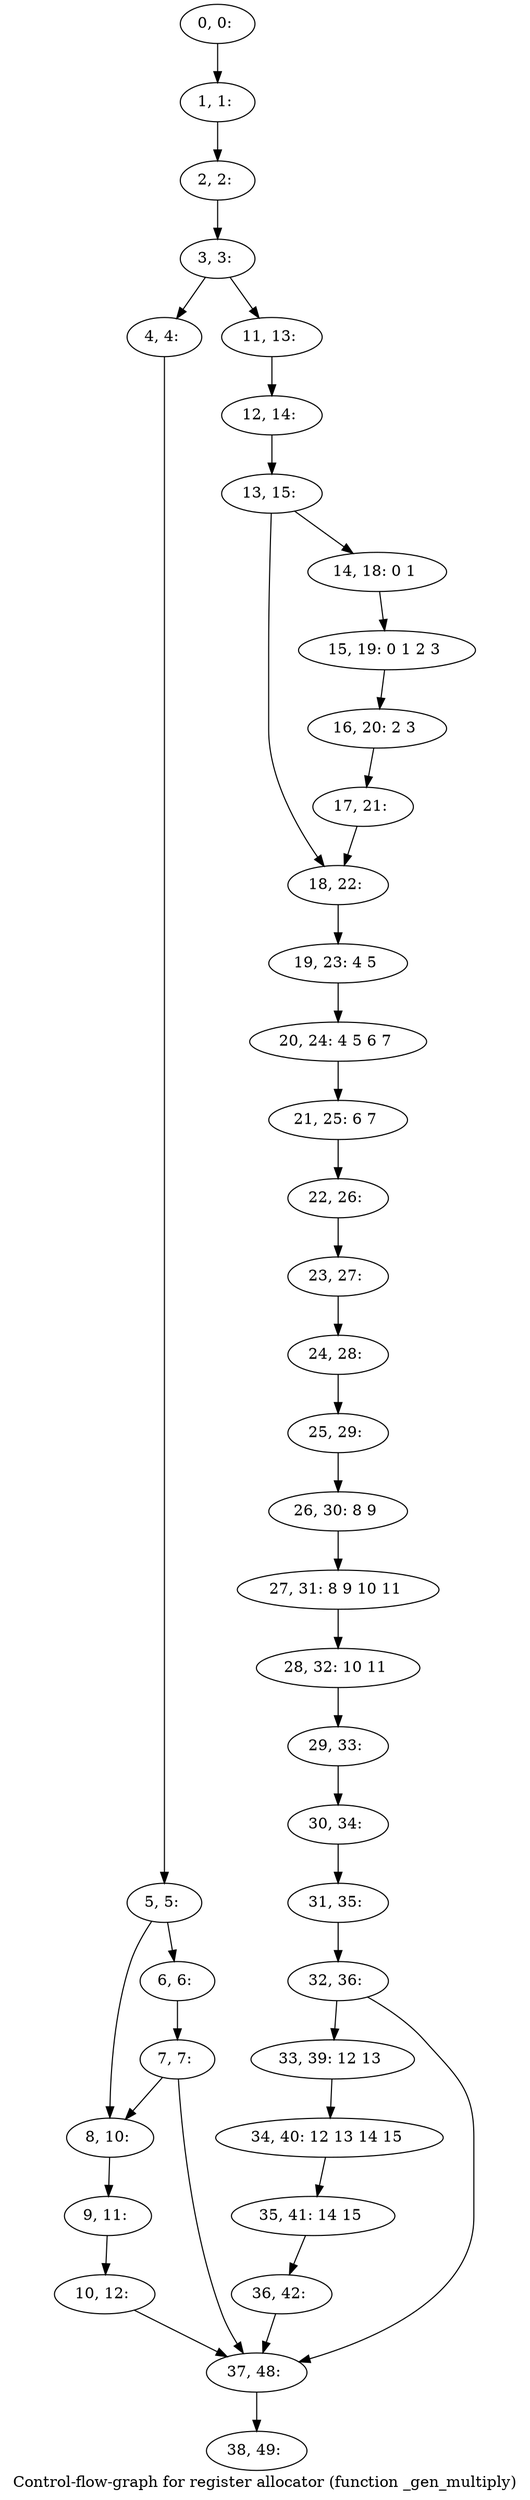digraph G {
graph [label="Control-flow-graph for register allocator (function _gen_multiply)"]
0[label="0, 0: "];
1[label="1, 1: "];
2[label="2, 2: "];
3[label="3, 3: "];
4[label="4, 4: "];
5[label="5, 5: "];
6[label="6, 6: "];
7[label="7, 7: "];
8[label="8, 10: "];
9[label="9, 11: "];
10[label="10, 12: "];
11[label="11, 13: "];
12[label="12, 14: "];
13[label="13, 15: "];
14[label="14, 18: 0 1 "];
15[label="15, 19: 0 1 2 3 "];
16[label="16, 20: 2 3 "];
17[label="17, 21: "];
18[label="18, 22: "];
19[label="19, 23: 4 5 "];
20[label="20, 24: 4 5 6 7 "];
21[label="21, 25: 6 7 "];
22[label="22, 26: "];
23[label="23, 27: "];
24[label="24, 28: "];
25[label="25, 29: "];
26[label="26, 30: 8 9 "];
27[label="27, 31: 8 9 10 11 "];
28[label="28, 32: 10 11 "];
29[label="29, 33: "];
30[label="30, 34: "];
31[label="31, 35: "];
32[label="32, 36: "];
33[label="33, 39: 12 13 "];
34[label="34, 40: 12 13 14 15 "];
35[label="35, 41: 14 15 "];
36[label="36, 42: "];
37[label="37, 48: "];
38[label="38, 49: "];
0->1 ;
1->2 ;
2->3 ;
3->4 ;
3->11 ;
4->5 ;
5->6 ;
5->8 ;
6->7 ;
7->8 ;
7->37 ;
8->9 ;
9->10 ;
10->37 ;
11->12 ;
12->13 ;
13->14 ;
13->18 ;
14->15 ;
15->16 ;
16->17 ;
17->18 ;
18->19 ;
19->20 ;
20->21 ;
21->22 ;
22->23 ;
23->24 ;
24->25 ;
25->26 ;
26->27 ;
27->28 ;
28->29 ;
29->30 ;
30->31 ;
31->32 ;
32->33 ;
32->37 ;
33->34 ;
34->35 ;
35->36 ;
36->37 ;
37->38 ;
}
